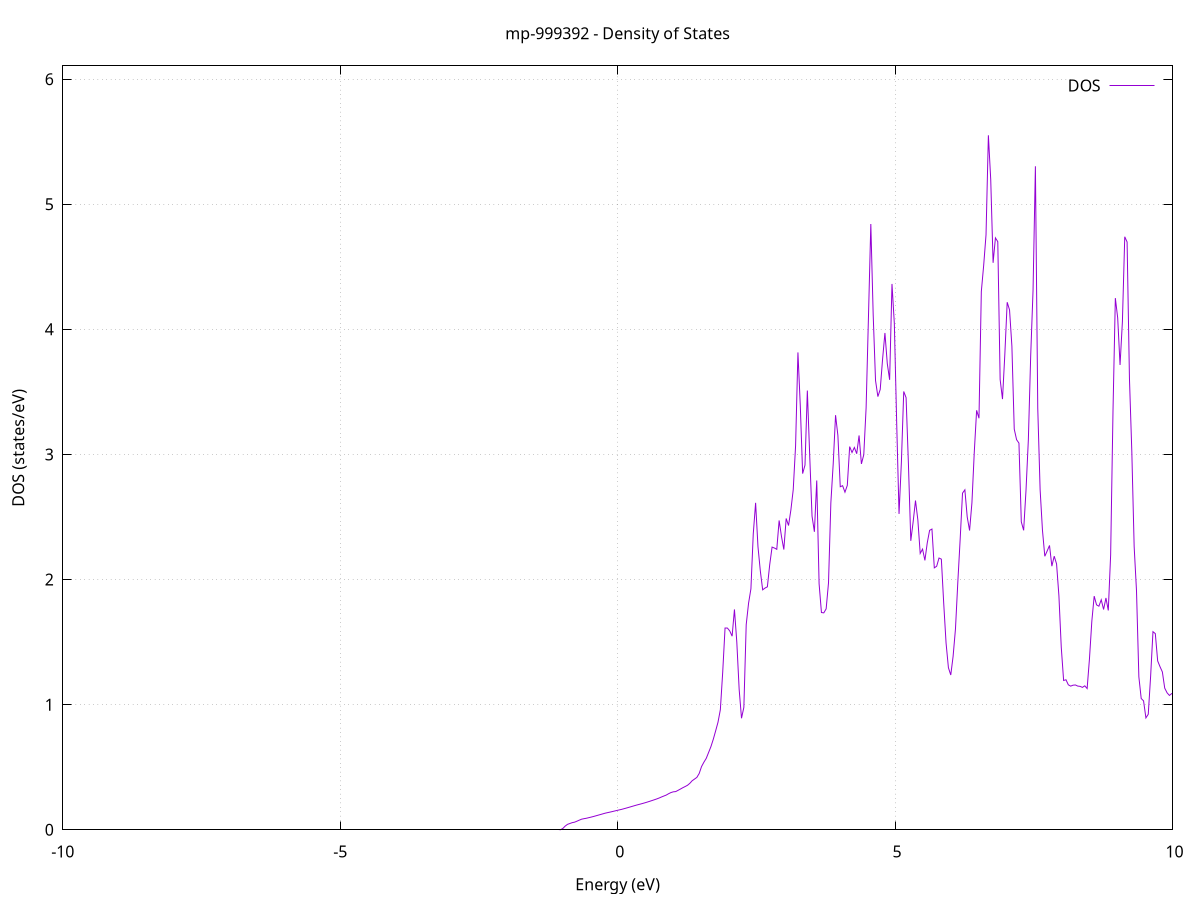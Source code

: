 set title 'mp-999392 - Density of States'
set xlabel 'Energy (eV)'
set ylabel 'DOS (states/eV)'
set grid
set xrange [-10:10]
set yrange [0:6.106]
set xzeroaxis lt -1
set terminal png size 800,600
set output 'mp-999392_dos_gnuplot.png'
plot '-' using 1:2 with lines title 'DOS'
-41.074600 0.000000
-41.032300 0.000000
-40.989900 0.000000
-40.947500 0.000000
-40.905100 0.000000
-40.862800 0.000000
-40.820400 0.000000
-40.778000 0.000000
-40.735600 0.000000
-40.693300 0.000000
-40.650900 0.000000
-40.608500 0.000000
-40.566100 0.000000
-40.523800 0.000000
-40.481400 0.000000
-40.439000 0.000000
-40.396600 0.000000
-40.354300 0.000000
-40.311900 0.000000
-40.269500 0.000000
-40.227100 0.000000
-40.184800 0.000000
-40.142400 0.000000
-40.100000 0.000000
-40.057600 0.000000
-40.015300 0.000000
-39.972900 0.000000
-39.930500 0.000000
-39.888100 0.000000
-39.845800 0.000000
-39.803400 0.000000
-39.761000 0.000000
-39.718600 0.000000
-39.676300 0.000000
-39.633900 0.000000
-39.591500 0.000000
-39.549100 0.000000
-39.506800 0.000000
-39.464400 0.000000
-39.422000 0.000000
-39.379600 0.000000
-39.337300 0.000000
-39.294900 0.000000
-39.252500 0.000000
-39.210100 0.000000
-39.167800 0.000000
-39.125400 0.000000
-39.083000 0.000000
-39.040700 0.000000
-38.998300 0.000000
-38.955900 0.000000
-38.913500 0.000000
-38.871200 0.000000
-38.828800 0.000000
-38.786400 0.000000
-38.744000 0.000000
-38.701700 0.000000
-38.659300 0.000000
-38.616900 0.000000
-38.574500 0.000000
-38.532200 0.000000
-38.489800 0.000000
-38.447400 0.000000
-38.405000 0.000000
-38.362700 0.000000
-38.320300 0.000000
-38.277900 0.000000
-38.235500 0.000000
-38.193200 0.000000
-38.150800 0.000000
-38.108400 0.000000
-38.066000 0.000000
-38.023700 0.000000
-37.981300 0.000000
-37.938900 0.000000
-37.896500 0.000000
-37.854200 0.000000
-37.811800 0.000000
-37.769400 0.000000
-37.727000 0.000000
-37.684700 0.000000
-37.642300 0.000000
-37.599900 0.000000
-37.557500 0.000000
-37.515200 0.000000
-37.472800 0.000000
-37.430400 0.000000
-37.388000 0.000000
-37.345700 0.000000
-37.303300 0.000000
-37.260900 0.000000
-37.218500 0.207700
-37.176200 6.551600
-37.133800 9.417900
-37.091400 7.077300
-37.049000 5.671300
-37.006700 5.354200
-36.964300 9.426000
-36.921900 15.012200
-36.879500 18.367200
-36.837200 13.080000
-36.794800 6.071200
-36.752400 15.948000
-36.710000 46.017800
-36.667700 18.305000
-36.625300 10.434500
-36.582900 8.511300
-36.540500 0.000000
-36.498200 0.000000
-36.455800 0.000000
-36.413400 0.000000
-36.371000 0.000000
-36.328700 0.000000
-36.286300 0.000000
-36.243900 0.000000
-36.201500 0.000000
-36.159200 0.000000
-36.116800 0.000000
-36.074400 0.000000
-36.032000 0.000000
-35.989700 0.000000
-35.947300 0.000000
-35.904900 0.000000
-35.862500 0.000000
-35.820200 0.000000
-35.777800 0.000000
-35.735400 0.000000
-35.693000 0.000000
-35.650700 0.000000
-35.608300 0.000000
-35.565900 0.000000
-35.523500 0.000000
-35.481200 0.000000
-35.438800 0.000000
-35.396400 0.000000
-35.354000 0.000000
-35.311700 0.000000
-35.269300 0.000000
-35.226900 0.000000
-35.184500 0.000000
-35.142200 0.000000
-35.099800 0.000000
-35.057400 0.000000
-35.015000 0.000000
-34.972700 0.000000
-34.930300 0.000000
-34.887900 0.000000
-34.845500 0.000000
-34.803200 0.000000
-34.760800 0.000000
-34.718400 0.000000
-34.676000 0.000000
-34.633700 0.000000
-34.591300 0.000000
-34.548900 0.000000
-34.506600 0.000000
-34.464200 0.000000
-34.421800 0.000000
-34.379400 0.000000
-34.337100 0.000000
-34.294700 0.000000
-34.252300 0.000000
-34.209900 0.000000
-34.167600 0.000000
-34.125200 0.000000
-34.082800 0.000000
-34.040400 0.000000
-33.998100 0.000000
-33.955700 0.000000
-33.913300 0.000000
-33.870900 0.000000
-33.828600 0.000000
-33.786200 0.000000
-33.743800 0.000000
-33.701400 0.000000
-33.659100 0.000000
-33.616700 0.000000
-33.574300 0.000000
-33.531900 0.000000
-33.489600 0.000000
-33.447200 0.000000
-33.404800 0.000000
-33.362400 0.000000
-33.320100 0.000000
-33.277700 0.000000
-33.235300 0.000000
-33.192900 0.000000
-33.150600 0.000000
-33.108200 0.000000
-33.065800 0.000000
-33.023400 0.000000
-32.981100 0.000000
-32.938700 0.000000
-32.896300 0.000000
-32.853900 0.000000
-32.811600 0.000000
-32.769200 0.000000
-32.726800 0.000000
-32.684400 0.000000
-32.642100 0.000000
-32.599700 0.000000
-32.557300 0.000000
-32.514900 0.000000
-32.472600 0.000000
-32.430200 0.000000
-32.387800 0.000000
-32.345400 0.000000
-32.303100 0.000000
-32.260700 0.000000
-32.218300 0.000000
-32.175900 0.000000
-32.133600 0.000000
-32.091200 0.000000
-32.048800 0.000000
-32.006400 0.000000
-31.964100 0.000000
-31.921700 0.000000
-31.879300 0.000000
-31.836900 0.000000
-31.794600 0.000000
-31.752200 0.000000
-31.709800 0.000000
-31.667400 0.000000
-31.625100 0.000000
-31.582700 0.000000
-31.540300 0.000000
-31.497900 0.000000
-31.455600 0.000000
-31.413200 0.000000
-31.370800 0.000000
-31.328400 0.000000
-31.286100 0.000000
-31.243700 0.000000
-31.201300 0.000000
-31.158900 0.000000
-31.116600 0.000000
-31.074200 0.000000
-31.031800 0.000000
-30.989400 0.000000
-30.947100 0.000000
-30.904700 0.000000
-30.862300 0.000000
-30.819900 0.000000
-30.777600 0.000000
-30.735200 0.000000
-30.692800 0.000000
-30.650400 0.000000
-30.608100 0.000000
-30.565700 0.000000
-30.523300 0.000000
-30.480900 0.000000
-30.438600 0.000000
-30.396200 0.000000
-30.353800 0.000000
-30.311400 0.000000
-30.269100 0.000000
-30.226700 0.000000
-30.184300 0.000000
-30.141900 0.000000
-30.099600 0.000000
-30.057200 0.000000
-30.014800 0.000000
-29.972500 0.000000
-29.930100 0.000000
-29.887700 0.000000
-29.845300 0.000000
-29.803000 0.000000
-29.760600 0.000000
-29.718200 0.000000
-29.675800 0.000000
-29.633500 0.000000
-29.591100 0.000000
-29.548700 0.000000
-29.506300 0.000000
-29.464000 0.000000
-29.421600 0.000000
-29.379200 0.000000
-29.336800 0.000000
-29.294500 0.000000
-29.252100 0.000000
-29.209700 0.000000
-29.167300 0.000000
-29.125000 0.000000
-29.082600 0.000000
-29.040200 0.000000
-28.997800 0.000000
-28.955500 0.000000
-28.913100 0.000000
-28.870700 0.000000
-28.828300 0.000000
-28.786000 0.000000
-28.743600 0.000000
-28.701200 0.000000
-28.658800 0.000000
-28.616500 0.000000
-28.574100 0.000000
-28.531700 0.000000
-28.489300 0.000000
-28.447000 0.000000
-28.404600 0.000000
-28.362200 0.000000
-28.319800 0.000000
-28.277500 0.000000
-28.235100 0.000000
-28.192700 0.000000
-28.150300 0.000000
-28.108000 0.000000
-28.065600 0.000000
-28.023200 0.000000
-27.980800 0.000000
-27.938500 0.000000
-27.896100 0.000000
-27.853700 0.000000
-27.811300 0.000000
-27.769000 0.000000
-27.726600 0.000000
-27.684200 0.000000
-27.641800 0.000000
-27.599500 0.000000
-27.557100 0.000000
-27.514700 0.000000
-27.472300 0.000000
-27.430000 0.000000
-27.387600 0.000000
-27.345200 0.000000
-27.302800 0.000000
-27.260500 0.000000
-27.218100 0.000000
-27.175700 0.000000
-27.133300 0.000000
-27.091000 0.000000
-27.048600 0.000000
-27.006200 0.000000
-26.963800 0.000000
-26.921500 0.000000
-26.879100 0.000000
-26.836700 0.000000
-26.794300 0.000000
-26.752000 0.000000
-26.709600 0.000000
-26.667200 0.000000
-26.624800 0.000000
-26.582500 0.000000
-26.540100 0.000000
-26.497700 0.000000
-26.455300 0.000000
-26.413000 0.000000
-26.370600 0.000000
-26.328200 0.000000
-26.285800 0.000000
-26.243500 0.000000
-26.201100 0.000000
-26.158700 0.000000
-26.116300 0.000000
-26.074000 0.000000
-26.031600 0.000000
-25.989200 0.000000
-25.946800 0.000000
-25.904500 0.000000
-25.862100 0.000000
-25.819700 0.000000
-25.777300 0.000000
-25.735000 0.000000
-25.692600 0.000000
-25.650200 0.000000
-25.607800 0.000000
-25.565500 0.000000
-25.523100 0.000000
-25.480700 0.000000
-25.438400 0.000000
-25.396000 0.000000
-25.353600 0.000000
-25.311200 0.000000
-25.268900 0.000000
-25.226500 0.000000
-25.184100 0.000000
-25.141700 0.000000
-25.099400 0.000000
-25.057000 0.000000
-25.014600 0.000000
-24.972200 0.000000
-24.929900 0.000000
-24.887500 0.000000
-24.845100 0.000000
-24.802700 0.000000
-24.760400 0.000000
-24.718000 0.000000
-24.675600 0.000000
-24.633200 0.000000
-24.590900 6.424700
-24.548500 16.577700
-24.506100 10.876400
-24.463700 17.717200
-24.421400 7.337600
-24.379000 0.000000
-24.336600 0.000000
-24.294200 0.000000
-24.251900 0.000000
-24.209500 0.000000
-24.167100 0.000000
-24.124700 0.000000
-24.082400 0.000000
-24.040000 0.000000
-23.997600 0.000000
-23.955200 0.000000
-23.912900 0.000000
-23.870500 0.000000
-23.828100 0.000000
-23.785700 0.000000
-23.743400 0.000000
-23.701000 0.000000
-23.658600 0.000000
-23.616200 0.000000
-23.573900 0.000000
-23.531500 0.000000
-23.489100 0.000000
-23.446700 0.000000
-23.404400 0.000000
-23.362000 0.000000
-23.319600 0.000000
-23.277200 0.000000
-23.234900 0.000000
-23.192500 0.000000
-23.150100 0.000000
-23.107700 0.000000
-23.065400 0.000000
-23.023000 0.000000
-22.980600 0.000000
-22.938200 0.000000
-22.895900 0.000000
-22.853500 0.000000
-22.811100 0.000000
-22.768700 0.000000
-22.726400 0.000000
-22.684000 0.000000
-22.641600 0.000000
-22.599200 0.000000
-22.556900 0.000000
-22.514500 0.000000
-22.472100 0.000000
-22.429700 0.000000
-22.387400 0.000000
-22.345000 0.000000
-22.302600 0.000000
-22.260200 0.000000
-22.217900 0.000000
-22.175500 0.000000
-22.133100 0.000000
-22.090700 0.000000
-22.048400 0.000000
-22.006000 0.000000
-21.963600 0.000000
-21.921200 0.000000
-21.878900 0.000000
-21.836500 0.000000
-21.794100 0.000000
-21.751700 0.000000
-21.709400 0.000000
-21.667000 0.000000
-21.624600 0.000000
-21.582200 0.000000
-21.539900 0.000000
-21.497500 0.000000
-21.455100 0.000000
-21.412700 0.000000
-21.370400 0.000000
-21.328000 0.000000
-21.285600 0.000000
-21.243200 0.000000
-21.200900 0.000000
-21.158500 0.000000
-21.116100 0.000000
-21.073800 0.000000
-21.031400 0.000000
-20.989000 0.000000
-20.946600 0.000000
-20.904300 0.000000
-20.861900 0.000000
-20.819500 0.000000
-20.777100 0.000000
-20.734800 0.000000
-20.692400 0.000000
-20.650000 0.000000
-20.607600 0.000000
-20.565300 0.000000
-20.522900 0.000000
-20.480500 0.000000
-20.438100 0.000000
-20.395800 0.000000
-20.353400 0.000000
-20.311000 0.000000
-20.268600 0.000000
-20.226300 0.000000
-20.183900 0.000000
-20.141500 0.000000
-20.099100 0.000000
-20.056800 0.000000
-20.014400 0.000000
-19.972000 0.000000
-19.929600 0.000000
-19.887300 0.000000
-19.844900 0.000000
-19.802500 0.000000
-19.760100 0.000000
-19.717800 0.000000
-19.675400 0.000000
-19.633000 0.000000
-19.590600 0.000000
-19.548300 0.000000
-19.505900 0.000000
-19.463500 0.000000
-19.421100 0.000000
-19.378800 0.000000
-19.336400 0.000000
-19.294000 0.000000
-19.251600 0.000000
-19.209300 0.000000
-19.166900 0.000000
-19.124500 0.000000
-19.082100 0.000000
-19.039800 0.000000
-18.997400 0.000000
-18.955000 0.000000
-18.912600 0.000000
-18.870300 0.000000
-18.827900 0.000000
-18.785500 0.000000
-18.743100 0.000000
-18.700800 0.000000
-18.658400 0.000000
-18.616000 0.000000
-18.573600 0.000000
-18.531300 0.000000
-18.488900 0.000000
-18.446500 0.000000
-18.404100 0.000000
-18.361800 0.000000
-18.319400 0.000000
-18.277000 0.000000
-18.234600 0.000000
-18.192300 0.000000
-18.149900 0.000000
-18.107500 0.000000
-18.065100 0.000000
-18.022800 0.000000
-17.980400 0.000000
-17.938000 0.000000
-17.895600 0.000000
-17.853300 0.000000
-17.810900 0.000000
-17.768500 0.000000
-17.726100 0.000000
-17.683800 0.000000
-17.641400 0.000000
-17.599000 0.000000
-17.556600 0.000000
-17.514300 0.000000
-17.471900 0.000000
-17.429500 0.000000
-17.387100 0.000000
-17.344800 0.000000
-17.302400 0.000000
-17.260000 0.000000
-17.217600 0.000000
-17.175300 0.000000
-17.132900 0.000000
-17.090500 0.000000
-17.048100 0.000000
-17.005800 0.000000
-16.963400 0.000000
-16.921000 0.000000
-16.878600 0.000000
-16.836300 0.000000
-16.793900 0.000000
-16.751500 0.000000
-16.709100 0.000000
-16.666800 0.000000
-16.624400 0.000000
-16.582000 0.000000
-16.539700 0.000000
-16.497300 0.000000
-16.454900 0.000000
-16.412500 0.000000
-16.370200 0.000000
-16.327800 0.000000
-16.285400 0.000000
-16.243000 0.000000
-16.200700 0.000000
-16.158300 0.000000
-16.115900 0.000000
-16.073500 0.000000
-16.031200 0.000000
-15.988800 0.000000
-15.946400 0.000000
-15.904000 0.000000
-15.861700 0.000000
-15.819300 0.000000
-15.776900 0.000000
-15.734500 0.000000
-15.692200 0.000000
-15.649800 0.000000
-15.607400 0.000000
-15.565000 0.000000
-15.522700 0.000000
-15.480300 0.000000
-15.437900 0.000000
-15.395500 0.000000
-15.353200 0.000000
-15.310800 0.000000
-15.268400 0.000000
-15.226000 0.000000
-15.183700 0.000000
-15.141300 0.000000
-15.098900 0.000000
-15.056500 0.000000
-15.014200 0.000000
-14.971800 0.000000
-14.929400 0.000000
-14.887000 0.000000
-14.844700 0.000000
-14.802300 0.000000
-14.759900 0.000000
-14.717500 0.000000
-14.675200 0.000000
-14.632800 0.000000
-14.590400 0.000000
-14.548000 0.000000
-14.505700 0.000000
-14.463300 0.000000
-14.420900 0.000000
-14.378500 0.000000
-14.336200 0.000000
-14.293800 0.000000
-14.251400 0.000000
-14.209000 0.000000
-14.166700 0.000000
-14.124300 0.000000
-14.081900 0.000000
-14.039500 0.000000
-13.997200 0.000000
-13.954800 0.000000
-13.912400 0.000000
-13.870000 0.000000
-13.827700 0.000000
-13.785300 0.000000
-13.742900 0.000000
-13.700500 0.000000
-13.658200 0.000000
-13.615800 0.000000
-13.573400 0.000000
-13.531000 0.000000
-13.488700 0.000000
-13.446300 0.000000
-13.403900 0.000000
-13.361500 0.000000
-13.319200 0.000000
-13.276800 0.000000
-13.234400 0.000000
-13.192000 0.000000
-13.149700 0.000000
-13.107300 0.000000
-13.064900 0.000000
-13.022500 0.000000
-12.980200 0.000000
-12.937800 0.000000
-12.895400 0.000000
-12.853000 0.000000
-12.810700 0.000000
-12.768300 0.000000
-12.725900 0.000000
-12.683500 0.000000
-12.641200 0.000000
-12.598800 0.000000
-12.556400 0.000000
-12.514000 0.000000
-12.471700 0.000000
-12.429300 0.000000
-12.386900 0.000000
-12.344500 0.000000
-12.302200 0.000000
-12.259800 0.000000
-12.217400 0.000000
-12.175000 0.000000
-12.132700 0.000000
-12.090300 0.000000
-12.047900 0.000000
-12.005600 0.000000
-11.963200 0.000000
-11.920800 0.000000
-11.878400 0.000000
-11.836100 0.000000
-11.793700 0.000000
-11.751300 0.000000
-11.708900 0.000000
-11.666600 0.000000
-11.624200 0.000000
-11.581800 0.000000
-11.539400 0.000000
-11.497100 0.000000
-11.454700 0.000000
-11.412300 0.000000
-11.369900 0.000000
-11.327600 0.000000
-11.285200 0.000000
-11.242800 0.000000
-11.200400 0.000000
-11.158100 0.000000
-11.115700 0.000000
-11.073300 0.000000
-11.030900 0.000000
-10.988600 0.000000
-10.946200 0.000000
-10.903800 0.000000
-10.861400 0.000000
-10.819100 0.000000
-10.776700 0.000000
-10.734300 0.000000
-10.691900 0.000000
-10.649600 0.000000
-10.607200 0.000000
-10.564800 0.000000
-10.522400 0.000000
-10.480100 0.000000
-10.437700 0.000000
-10.395300 0.000000
-10.352900 0.000000
-10.310600 0.000000
-10.268200 0.000000
-10.225800 0.000000
-10.183400 0.000000
-10.141100 0.000000
-10.098700 0.000000
-10.056300 0.000000
-10.013900 0.000000
-9.971600 0.000000
-9.929200 0.000000
-9.886800 0.000000
-9.844400 0.000000
-9.802100 0.000000
-9.759700 0.000000
-9.717300 0.000000
-9.674900 0.000000
-9.632600 0.000000
-9.590200 0.000000
-9.547800 0.000000
-9.505400 0.000000
-9.463100 0.000000
-9.420700 0.000000
-9.378300 0.000000
-9.335900 0.000000
-9.293600 0.000000
-9.251200 0.000000
-9.208800 0.000000
-9.166400 0.000000
-9.124100 0.000000
-9.081700 0.000000
-9.039300 0.000000
-8.996900 0.000000
-8.954600 0.000000
-8.912200 0.000000
-8.869800 0.000000
-8.827400 0.000000
-8.785100 0.000000
-8.742700 0.000000
-8.700300 0.000000
-8.657900 0.000000
-8.615600 0.000000
-8.573200 0.000000
-8.530800 0.000000
-8.488400 0.000000
-8.446100 0.000000
-8.403700 0.000000
-8.361300 0.000000
-8.318900 0.000000
-8.276600 0.000000
-8.234200 0.000000
-8.191800 0.000000
-8.149400 0.000000
-8.107100 0.000000
-8.064700 0.000000
-8.022300 0.000000
-7.979900 0.000000
-7.937600 0.000000
-7.895200 0.000000
-7.852800 0.000000
-7.810400 0.000000
-7.768100 0.000000
-7.725700 0.000000
-7.683300 0.000000
-7.640900 0.000000
-7.598600 0.000000
-7.556200 0.000000
-7.513800 0.000000
-7.471500 0.000000
-7.429100 0.000000
-7.386700 0.000000
-7.344300 0.000000
-7.302000 0.000000
-7.259600 0.000000
-7.217200 0.000000
-7.174800 0.000000
-7.132500 0.000000
-7.090100 0.000000
-7.047700 0.000000
-7.005300 0.000000
-6.963000 0.000000
-6.920600 0.000000
-6.878200 0.000000
-6.835800 0.000000
-6.793500 0.000000
-6.751100 0.000000
-6.708700 0.000000
-6.666300 0.000000
-6.624000 0.000000
-6.581600 0.000000
-6.539200 0.000000
-6.496800 0.000000
-6.454500 0.000000
-6.412100 0.000000
-6.369700 0.000000
-6.327300 0.000000
-6.285000 0.000000
-6.242600 0.000000
-6.200200 0.000000
-6.157800 0.000000
-6.115500 0.000000
-6.073100 0.000000
-6.030700 0.000000
-5.988300 0.000000
-5.946000 0.000000
-5.903600 0.000000
-5.861200 0.000000
-5.818800 0.000000
-5.776500 0.000000
-5.734100 0.000000
-5.691700 0.000000
-5.649300 0.000000
-5.607000 0.000000
-5.564600 0.000000
-5.522200 0.000000
-5.479800 0.000000
-5.437500 0.000000
-5.395100 0.000000
-5.352700 0.000000
-5.310300 0.000000
-5.268000 0.000000
-5.225600 0.000000
-5.183200 0.000000
-5.140800 0.000000
-5.098500 0.000000
-5.056100 0.000000
-5.013700 0.000000
-4.971300 0.000000
-4.929000 0.000000
-4.886600 0.000000
-4.844200 0.000000
-4.801800 0.000000
-4.759500 0.000000
-4.717100 0.000000
-4.674700 0.000000
-4.632300 0.000000
-4.590000 0.000000
-4.547600 0.000000
-4.505200 0.000000
-4.462800 0.000000
-4.420500 0.000000
-4.378100 0.000000
-4.335700 0.000000
-4.293300 0.000000
-4.251000 0.000000
-4.208600 0.000000
-4.166200 0.000000
-4.123800 0.000000
-4.081500 0.000000
-4.039100 0.000000
-3.996700 0.000000
-3.954300 0.000000
-3.912000 0.000000
-3.869600 0.000000
-3.827200 0.000000
-3.784800 0.000000
-3.742500 0.000000
-3.700100 0.000000
-3.657700 0.000000
-3.615300 0.000000
-3.573000 0.000000
-3.530600 0.000000
-3.488200 0.000000
-3.445800 0.000000
-3.403500 0.000000
-3.361100 0.000000
-3.318700 0.000000
-3.276300 0.000000
-3.234000 0.000000
-3.191600 0.000000
-3.149200 0.000000
-3.106800 0.000000
-3.064500 0.000000
-3.022100 0.000000
-2.979700 0.000000
-2.937400 0.000000
-2.895000 0.000000
-2.852600 0.000000
-2.810200 0.000000
-2.767900 0.000000
-2.725500 0.000000
-2.683100 0.000000
-2.640700 0.000000
-2.598400 0.000000
-2.556000 0.000000
-2.513600 0.000000
-2.471200 0.000000
-2.428900 0.000000
-2.386500 0.000000
-2.344100 0.000000
-2.301700 0.000000
-2.259400 0.000000
-2.217000 0.000000
-2.174600 0.000000
-2.132200 0.000000
-2.089900 0.000000
-2.047500 0.000000
-2.005100 0.000000
-1.962700 0.000000
-1.920400 0.000000
-1.878000 0.000000
-1.835600 0.000000
-1.793200 0.000000
-1.750900 0.000000
-1.708500 0.000000
-1.666100 0.000000
-1.623700 0.000000
-1.581400 0.000000
-1.539000 0.000000
-1.496600 0.000000
-1.454200 0.000000
-1.411900 0.000000
-1.369500 0.000000
-1.327100 0.000000
-1.284700 0.000000
-1.242400 0.000000
-1.200000 0.000000
-1.157600 0.000000
-1.115200 0.000000
-1.072900 0.000000
-1.030500 0.000200
-0.988100 0.010300
-0.945700 0.029400
-0.903400 0.043500
-0.861000 0.050200
-0.818600 0.057000
-0.776200 0.060800
-0.733900 0.068600
-0.691500 0.076900
-0.649100 0.084700
-0.606700 0.088700
-0.564400 0.092000
-0.522000 0.096600
-0.479600 0.101100
-0.437200 0.106000
-0.394900 0.111200
-0.352500 0.116600
-0.310100 0.121800
-0.267700 0.127200
-0.225400 0.132600
-0.183000 0.136900
-0.140600 0.141000
-0.098200 0.145300
-0.055900 0.149900
-0.013500 0.154400
0.028900 0.158900
0.071300 0.163100
0.113600 0.168300
0.156000 0.173500
0.198400 0.178900
0.240800 0.184400
0.283100 0.189900
0.325500 0.195500
0.367900 0.200600
0.410300 0.205500
0.452600 0.210700
0.495000 0.216100
0.537400 0.221900
0.579800 0.227900
0.622100 0.234100
0.664500 0.240400
0.706900 0.246900
0.749300 0.254200
0.791600 0.262400
0.834000 0.270000
0.876400 0.277500
0.918800 0.288400
0.961100 0.297500
1.003500 0.303400
1.045900 0.305200
1.088300 0.315000
1.130600 0.325300
1.173000 0.335900
1.215400 0.345400
1.257800 0.355300
1.300100 0.371000
1.342500 0.391700
1.384900 0.405000
1.427200 0.418500
1.469600 0.449900
1.512000 0.505000
1.554400 0.540100
1.596700 0.570700
1.639100 0.617800
1.681500 0.665100
1.723900 0.723700
1.766200 0.790500
1.808600 0.859700
1.851000 0.959400
1.893400 1.258800
1.935700 1.612500
1.978100 1.612300
2.020500 1.589200
2.062900 1.547500
2.105200 1.761000
2.147600 1.499700
2.190000 1.122200
2.232400 0.891400
2.274700 0.978700
2.317100 1.639300
2.359500 1.810600
2.401900 1.926000
2.444200 2.365000
2.486600 2.613200
2.529000 2.263100
2.571400 2.069400
2.613700 1.917900
2.656100 1.932100
2.698500 1.942100
2.740900 2.119300
2.783200 2.259700
2.825600 2.252000
2.868000 2.241600
2.910400 2.472400
2.952700 2.344700
2.995100 2.240000
3.037500 2.488400
3.079900 2.432000
3.122200 2.556100
3.164600 2.718400
3.207000 3.069900
3.249400 3.815500
3.291700 3.391600
3.334100 2.846900
3.376500 2.914900
3.418900 3.510600
3.461200 2.994800
3.503600 2.506800
3.546000 2.381800
3.588400 2.792100
3.630700 1.966400
3.673100 1.736400
3.715500 1.733800
3.757900 1.766000
3.800200 1.973200
3.842600 2.613300
3.885000 2.924400
3.927400 3.313900
3.969700 3.151100
4.012100 2.741900
4.054500 2.750200
4.096900 2.698400
4.139200 2.752800
4.181600 3.062700
4.224000 3.015600
4.266400 3.056000
4.308700 3.005800
4.351100 3.151900
4.393500 2.924400
4.435900 2.997600
4.478200 3.373300
4.520600 4.102100
4.563000 4.842200
4.605400 4.119200
4.647700 3.591900
4.690100 3.462400
4.732500 3.519800
4.774900 3.761500
4.817200 3.971000
4.859600 3.726700
4.902000 3.596400
4.944400 4.363100
4.986700 4.047000
5.029100 3.252400
5.071500 2.524600
5.113900 2.939200
5.156200 3.503500
5.198600 3.453900
5.241000 2.918600
5.283400 2.309700
5.325700 2.461100
5.368100 2.631700
5.410500 2.477200
5.452900 2.208700
5.495200 2.243300
5.537600 2.153400
5.580000 2.293100
5.622400 2.393400
5.664700 2.403700
5.707100 2.093500
5.749500 2.106300
5.791900 2.172200
5.834200 2.163200
5.876600 1.810800
5.919000 1.492800
5.961300 1.295700
6.003700 1.237100
6.046100 1.386900
6.088500 1.605400
6.130800 1.978000
6.173200 2.322600
6.215600 2.690800
6.258000 2.717400
6.300300 2.500200
6.342700 2.392200
6.385100 2.613000
6.427500 3.018000
6.469800 3.353000
6.512200 3.289500
6.554600 4.302500
6.597000 4.511700
6.639300 4.755600
6.681700 5.551000
6.724100 5.196900
6.766500 4.531900
6.808800 4.730900
6.851200 4.700800
6.893600 3.599100
6.936000 3.442600
6.978300 3.801000
7.020700 4.216800
7.063100 4.155300
7.105500 3.864900
7.147800 3.202500
7.190200 3.117900
7.232600 3.090600
7.275000 2.461300
7.317300 2.393400
7.359700 2.712100
7.402100 3.117400
7.444500 3.790900
7.486800 4.313600
7.529200 5.303500
7.571600 3.369600
7.614000 2.720500
7.656300 2.394800
7.698700 2.186200
7.741100 2.228500
7.783500 2.272700
7.825800 2.107000
7.868200 2.187000
7.910600 2.125100
7.953000 1.869600
7.995300 1.458300
8.037700 1.193300
8.080100 1.199100
8.122500 1.158800
8.164800 1.148200
8.207200 1.155700
8.249600 1.157500
8.292000 1.148600
8.334300 1.146400
8.376700 1.138200
8.419100 1.150500
8.461500 1.128900
8.503800 1.368800
8.546200 1.666700
8.588600 1.867700
8.631000 1.798000
8.673300 1.787100
8.715700 1.838600
8.758100 1.761000
8.800500 1.852700
8.842800 1.753200
8.885200 2.196900
8.927600 3.347500
8.970000 4.249900
9.012300 4.091400
9.054700 3.715400
9.097100 4.059800
9.139500 4.740100
9.181800 4.698000
9.224200 3.607700
9.266600 3.026400
9.309000 2.263400
9.351300 1.910300
9.393700 1.222500
9.436100 1.049400
9.478500 1.030300
9.520800 0.894100
9.563200 0.923700
9.605600 1.225300
9.648000 1.583400
9.690300 1.567900
9.732700 1.349600
9.775100 1.303500
9.817500 1.261600
9.859800 1.132200
9.902200 1.094800
9.944600 1.073800
9.987000 1.088900
10.029300 1.094700
10.071700 1.083300
10.114100 1.075000
10.156500 1.080300
10.198800 1.025200
10.241200 0.961200
10.283600 0.960100
10.326000 0.968800
10.368300 0.981500
10.410700 0.921800
10.453100 0.904500
10.495400 0.899600
10.537800 0.900400
10.580200 0.907200
10.622600 0.895400
10.664900 0.879100
10.707300 0.862000
10.749700 0.854300
10.792100 0.824300
10.834400 0.821000
10.876800 0.775600
10.919200 0.767400
10.961600 0.765600
11.003900 0.770000
11.046300 0.729000
11.088700 0.686400
11.131100 0.681900
11.173400 0.632200
11.215800 0.568800
11.258200 0.532200
11.300600 0.492200
11.342900 0.473100
11.385300 0.457100
11.427700 0.440100
11.470100 0.418800
11.512400 0.396600
11.554800 0.370600
11.597200 0.346400
11.639600 0.325000
11.681900 0.305100
11.724300 0.313400
11.766700 0.296900
11.809100 0.285300
11.851400 0.276000
11.893800 0.275400
11.936200 0.269300
11.978600 0.271500
12.020900 0.277200
12.063300 0.284000
12.105700 0.293200
12.148100 0.299900
12.190400 0.303800
12.232800 0.310200
12.275200 0.316900
12.317600 0.323500
12.359900 0.330500
12.402300 0.349000
12.444700 0.367400
12.487100 0.387500
12.529400 0.406800
12.571800 0.424500
12.614200 0.439800
12.656600 0.461600
12.698900 0.470700
12.741300 0.466400
12.783700 0.461300
12.826100 0.468000
12.868400 0.469300
12.910800 0.469200
12.953200 0.472800
12.995600 0.485300
13.037900 0.513900
13.080300 0.567500
13.122700 0.657300
13.165100 0.764500
13.207400 0.792400
13.249800 0.734100
13.292200 0.663900
13.334600 0.614500
13.376900 0.578000
13.419300 0.550300
13.461700 0.528900
13.504100 0.511800
13.546400 0.496100
13.588800 0.481400
13.631200 0.466600
13.673600 0.452200
13.715900 0.439700
13.758300 0.429200
13.800700 0.419300
13.843100 0.405800
13.885400 0.396100
13.927800 0.384200
13.970200 0.372400
14.012600 0.361300
14.054900 0.350200
14.097300 0.340700
14.139700 0.327600
14.182100 0.309900
14.224400 0.301500
14.266800 0.293800
14.309200 0.286100
14.351600 0.278200
14.393900 0.270900
14.436300 0.262600
14.478700 0.249900
14.521100 0.239100
14.563400 0.228900
14.605800 0.219500
14.648200 0.210300
14.690600 0.200200
14.732900 0.188400
14.775300 0.173800
14.817700 0.163000
14.860100 0.153700
14.902400 0.147700
14.944800 0.148800
14.987200 0.141400
15.029500 0.130700
15.071900 0.141000
15.114300 0.166300
15.156700 0.147400
15.199000 0.144800
15.241400 0.150700
15.283800 0.172100
15.326200 0.295500
15.368500 0.484800
15.410900 0.429900
15.453300 0.443200
15.495700 0.461200
15.538000 0.524200
15.580400 0.647800
15.622800 0.837600
15.665200 1.183900
15.707500 1.438100
15.749900 1.537500
15.792300 1.569200
15.834700 1.471000
15.877000 1.310900
15.919400 1.286900
15.961800 1.223900
16.004200 1.192400
16.046500 1.116900
16.088900 1.084500
16.131300 1.019700
16.173700 0.972600
16.216000 0.935500
16.258400 0.901200
16.300800 0.870500
16.343200 0.847500
16.385500 0.847300
16.427900 0.834400
16.470300 0.826400
16.512700 0.825600
16.555000 0.838400
16.597400 0.839900
16.639800 0.856700
16.682200 0.890600
16.724500 0.910100
16.766900 0.941500
16.809300 0.981200
16.851700 1.004400
16.894000 1.060300
16.936400 1.097900
16.978800 1.085200
17.021200 1.075000
17.063500 1.107300
17.105900 1.144100
17.148300 1.125200
17.190700 1.054000
17.233000 0.987100
17.275400 0.962900
17.317800 0.939500
17.360200 0.915200
17.402500 0.895300
17.444900 0.883900
17.487300 0.876700
17.529700 0.871400
17.572000 0.869700
17.614400 0.873900
17.656800 0.872600
17.699200 0.868900
17.741500 0.865900
17.783900 0.875800
17.826300 0.890100
17.868700 0.910200
17.911000 0.930200
17.953400 0.943200
17.995800 0.911100
18.038200 0.915600
18.080500 0.933500
18.122900 0.965200
18.165300 0.969600
18.207700 0.870400
18.250000 0.740800
18.292400 0.678300
18.334800 0.641400
18.377200 0.617400
18.419500 0.604200
18.461900 0.587000
18.504300 0.577300
18.546700 0.572700
18.589000 0.577100
18.631400 0.587600
18.673800 0.596600
18.716200 0.626900
18.758500 0.657000
18.800900 0.686200
18.843300 0.720500
18.885700 0.755700
18.928000 0.792800
18.970400 0.846900
19.012800 0.932300
19.055200 0.961800
19.097500 0.949600
19.139900 0.955400
19.182300 0.880100
19.224700 0.883500
19.267000 0.924600
19.309400 0.961100
19.351800 1.007700
19.394200 1.095200
19.436500 1.126900
19.478900 1.041000
19.521300 0.993800
19.563600 1.079600
19.606000 1.057100
19.648400 1.086500
19.690800 1.151700
19.733100 1.386100
19.775500 1.575200
19.817900 1.394000
19.860300 1.099700
19.902600 0.927400
19.945000 0.859400
19.987400 0.859900
20.029800 0.878200
20.072100 1.008600
20.114500 1.048600
20.156900 1.100900
20.199300 1.213000
20.241600 1.308200
20.284000 1.325800
20.326400 1.280100
20.368800 1.247300
20.411100 1.210400
20.453500 1.135400
20.495900 1.100100
20.538300 1.062300
20.580600 1.091200
20.623000 1.024400
20.665400 0.966600
20.707800 0.905500
20.750100 0.890500
20.792500 0.916400
20.834900 0.951200
20.877300 0.995800
20.919600 1.045000
20.962000 1.100200
21.004400 1.101400
21.046800 1.138500
21.089100 1.165000
21.131500 1.152200
21.173900 1.157000
21.216300 1.155100
21.258600 1.148300
21.301000 1.109000
21.343400 1.057800
21.385800 1.002100
21.428100 0.928500
21.470500 0.888300
21.512900 0.860700
21.555300 0.834400
21.597600 0.810300
21.640000 0.795200
21.682400 0.865600
21.724800 0.889700
21.767100 0.989900
21.809500 1.137900
21.851900 1.143300
21.894300 1.163700
21.936600 1.143600
21.979000 1.121400
22.021400 1.065300
22.063800 1.065700
22.106100 1.090200
22.148500 1.159200
22.190900 1.137600
22.233300 1.103500
22.275600 1.050200
22.318000 1.015500
22.360400 0.998800
22.402800 1.021100
22.445100 1.019200
22.487500 1.046200
22.529900 1.123300
22.572300 1.193000
22.614600 1.216700
22.657000 1.187100
22.699400 1.139900
22.741800 1.120900
22.784100 1.107500
22.826500 1.140200
22.868900 1.113800
22.911300 1.048300
22.953600 0.948400
22.996000 0.948200
23.038400 0.995500
23.080800 1.020000
23.123100 1.078200
23.165500 1.084000
23.207900 1.156100
23.250300 1.190700
23.292600 1.254000
23.335000 1.163600
23.377400 1.073300
23.419800 1.021600
23.462100 0.980800
23.504500 0.938200
23.546900 0.914100
23.589300 0.903000
23.631600 0.868800
23.674000 0.848500
23.716400 0.841500
23.758800 0.851400
23.801100 0.906700
23.843500 0.931500
23.885900 0.922400
23.928300 0.914500
23.970600 0.922400
24.013000 0.903700
24.055400 0.898100
24.097700 0.898700
24.140100 0.916700
24.182500 0.960700
24.224900 1.050600
24.267200 1.135700
24.309600 1.180600
24.352000 1.148100
24.394400 0.961200
24.436700 0.822000
24.479100 0.769000
24.521500 0.745600
24.563900 0.743000
24.606200 0.827600
24.648600 0.896500
24.691000 1.022900
24.733400 1.164300
24.775700 1.333200
24.818100 1.297300
24.860500 1.113100
24.902900 1.137500
24.945200 1.288600
24.987600 1.263700
25.030000 1.190700
25.072400 1.147100
25.114700 1.086300
25.157100 1.017800
25.199500 0.947200
25.241900 0.928900
25.284200 0.970800
25.326600 1.111900
25.369000 1.178100
25.411400 1.107700
25.453700 1.101400
25.496100 1.071300
25.538500 1.046400
25.580900 1.030500
25.623200 0.968100
25.665600 0.912400
25.708000 0.975100
25.750400 1.035600
25.792700 1.147300
25.835100 1.049900
25.877500 0.933900
25.919900 0.910100
25.962200 0.945900
26.004600 0.957200
26.047000 0.963500
26.089400 0.947500
26.131700 0.986400
26.174100 1.046400
26.216500 1.022200
26.258900 0.965300
26.301200 0.936600
26.343600 0.929500
26.386000 0.940900
26.428400 0.990300
26.470700 0.998200
26.513100 1.009800
26.555500 0.984400
26.597900 0.974300
26.640200 0.966900
26.682600 0.960000
26.725000 0.960300
26.767400 0.961200
26.809700 0.974900
26.852100 0.971300
26.894500 0.981700
26.936900 1.018400
26.979200 0.989400
27.021600 0.996400
27.064000 1.017400
27.106400 1.056700
27.148700 1.099100
27.191100 1.164600
27.233500 1.327100
27.275900 1.218900
27.318200 1.179400
27.360600 1.136900
27.403000 1.106900
27.445400 1.099500
27.487700 1.127500
27.530100 1.179800
27.572500 1.224800
27.614900 1.166300
27.657200 1.109400
27.699600 1.132000
27.742000 1.066200
27.784400 1.071600
27.826700 1.054900
27.869100 1.133600
27.911500 1.160500
27.953900 1.041700
27.996200 1.025500
28.038600 1.028600
28.081000 1.052700
28.123400 1.081900
28.165700 1.133500
28.208100 1.154000
28.250500 1.197900
28.292900 1.207400
28.335200 1.133500
28.377600 1.113000
28.420000 1.069400
28.462300 1.042200
28.504700 1.031300
28.547100 1.009800
28.589500 0.924500
28.631800 0.940200
28.674200 0.844300
28.716600 0.831400
28.759000 0.841000
28.801300 0.824700
28.843700 0.831800
28.886100 0.838600
28.928500 0.867600
28.970800 0.910300
29.013200 0.893400
29.055600 0.795300
29.098000 0.733700
29.140300 0.734100
29.182700 0.748600
29.225100 0.817000
29.267500 0.824100
29.309800 0.834000
29.352200 0.845400
29.394600 0.848100
29.437000 0.866900
29.479300 0.868900
29.521700 0.879800
29.564100 0.882700
29.606500 0.908100
29.648800 0.943000
29.691200 1.003100
29.733600 1.051200
29.776000 1.161700
29.818300 1.172100
29.860700 1.226500
29.903100 1.476800
29.945500 1.548300
29.987800 1.506200
30.030200 1.484000
30.072600 1.469200
30.115000 1.432600
30.157300 1.408900
30.199700 1.308500
30.242100 1.269700
30.284500 1.254300
30.326800 1.263400
30.369200 1.248800
30.411600 1.213900
30.454000 1.189700
30.496300 1.142800
30.538700 1.066100
30.581100 1.162500
30.623500 1.241400
30.665800 1.324400
30.708200 1.381000
30.750600 1.431800
30.793000 1.546400
30.835300 1.588000
30.877700 1.591000
30.920100 1.581700
30.962500 1.552800
31.004800 1.504800
31.047200 1.406700
31.089600 1.247800
31.132000 1.171200
31.174300 1.114500
31.216700 1.058900
31.259100 1.035700
31.301500 0.988600
31.343800 0.964200
31.386200 0.984900
31.428600 0.980700
31.471000 0.980900
31.513300 1.040000
31.555700 1.028900
31.598100 1.029900
31.640500 1.038000
31.682800 1.036600
31.725200 0.913000
31.767600 0.850200
31.810000 0.816400
31.852300 0.808500
31.894700 0.817100
31.937100 0.790800
31.979500 0.814600
32.021800 0.813700
32.064200 0.829500
32.106600 0.961900
32.149000 1.093600
32.191300 1.156600
32.233700 1.232100
32.276100 1.260900
32.318500 1.239800
32.360800 1.247200
32.403200 1.249900
32.445600 1.256200
32.488000 1.216900
32.530300 1.188400
32.572700 1.201800
32.615100 1.169500
32.657500 1.144700
32.699800 1.120500
32.742200 1.084800
32.784600 1.031600
32.827000 0.958200
32.869300 0.927300
32.911700 0.922100
32.954100 0.924900
32.996400 0.925000
33.038800 0.893300
33.081200 0.896300
33.123600 0.890900
33.165900 0.910000
33.208300 0.923200
33.250700 0.933600
33.293100 0.951700
33.335400 1.014100
33.377800 1.041300
33.420200 1.099200
33.462600 1.127600
33.504900 1.175500
33.547300 1.232900
33.589700 1.231600
33.632100 1.243400
33.674400 1.272300
33.716800 1.286600
33.759200 1.310000
33.801600 1.276300
33.843900 1.172700
33.886300 1.063700
33.928700 0.945400
33.971100 0.854500
34.013400 0.793300
34.055800 0.753900
34.098200 0.732800
34.140600 0.750800
34.182900 0.783800
34.225300 0.816900
34.267700 0.863100
34.310100 0.912800
34.352400 0.984500
34.394800 1.113500
34.437200 1.199600
34.479600 1.275500
34.521900 1.263100
34.564300 1.181300
34.606700 1.150300
34.649100 1.131100
34.691400 1.104700
34.733800 1.134600
34.776200 1.236900
34.818600 1.214100
34.860900 1.206300
34.903300 1.283600
34.945700 1.325300
34.988100 1.304400
35.030400 1.315700
35.072800 1.324500
35.115200 1.276000
35.157600 1.272600
35.199900 1.243200
35.242300 1.321600
35.284700 1.190100
35.327100 1.213100
35.369400 1.281600
35.411800 1.363100
35.454200 1.359700
35.496600 1.391900
35.538900 1.359500
35.581300 1.404900
35.623700 1.461300
35.666100 1.476800
35.708400 1.491200
35.750800 1.489200
35.793200 1.460300
35.835600 1.514300
35.877900 1.422800
35.920300 1.359900
35.962700 1.322100
36.005100 1.301300
36.047400 1.322000
36.089800 1.296400
36.132200 1.296500
36.174600 1.283900
36.216900 1.230800
36.259300 1.200500
36.301700 1.247000
36.344100 1.338500
36.386400 1.421200
36.428800 1.441700
36.471200 1.472500
36.513600 1.443900
36.555900 1.424900
36.598300 1.390100
36.640700 1.362400
36.683100 1.402000
36.725400 1.409000
36.767800 1.376500
36.810200 1.329100
36.852600 1.321700
36.894900 1.358900
36.937300 1.440200
36.979700 1.303100
37.022100 1.329600
37.064400 1.446200
37.106800 1.398800
37.149200 1.378800
37.191600 1.396300
37.233900 1.397400
37.276300 1.427800
37.318700 1.496300
37.361100 1.519700
37.403400 1.513900
37.445800 1.545100
37.488200 1.537800
37.530500 1.368800
37.572900 1.211800
37.615300 1.190900
37.657700 1.161000
37.700000 1.164700
37.742400 1.181700
37.784800 1.207900
37.827200 1.233800
37.869500 1.282200
37.911900 1.342200
37.954300 1.390000
37.996700 1.448300
38.039000 1.385800
38.081400 1.364100
38.123800 1.372900
38.166200 1.381700
38.208500 1.421200
38.250900 1.477700
38.293300 1.593300
38.335700 1.798800
38.378000 2.092700
38.420400 2.320900
38.462800 2.435600
38.505200 2.468000
38.547500 2.589000
38.589900 2.639300
38.632300 2.514300
38.674700 2.587600
38.717000 2.994800
38.759400 3.700000
38.801800 4.071700
38.844200 3.590000
38.886500 3.562900
38.928900 3.887600
38.971300 3.904300
39.013700 3.622700
39.056000 3.829100
39.098400 3.077800
39.140800 2.506000
39.183200 2.348800
39.225500 2.116900
39.267900 1.970700
39.310300 2.033800
39.352700 1.822900
39.395000 1.657900
39.437400 1.458400
39.479800 1.106200
39.522200 0.727800
39.564500 0.345900
39.606900 0.196700
39.649300 0.089600
39.691700 0.041800
39.734000 0.019600
39.776400 0.012200
39.818800 0.008100
39.861200 0.000000
39.903500 0.000000
39.945900 0.000000
39.988300 0.000000
40.030700 0.000000
40.073000 0.000000
40.115400 0.000000
40.157800 0.000000
40.200200 0.000000
40.242500 0.000000
40.284900 0.000000
40.327300 0.000000
40.369700 0.000000
40.412000 0.000000
40.454400 0.000000
40.496800 0.000000
40.539200 0.000000
40.581500 0.000000
40.623900 0.000000
40.666300 0.000000
40.708700 0.000000
40.751000 0.000000
40.793400 0.000000
40.835800 0.000000
40.878200 0.000000
40.920500 0.000000
40.962900 0.000000
41.005300 0.000000
41.047700 0.000000
41.090000 0.000000
41.132400 0.000000
41.174800 0.000000
41.217200 0.000000
41.259500 0.000000
41.301900 0.000000
41.344300 0.000000
41.386700 0.000000
41.429000 0.000000
41.471400 0.000000
41.513800 0.000000
41.556200 0.000000
41.598500 0.000000
41.640900 0.000000
41.683300 0.000000
41.725700 0.000000
41.768000 0.000000
41.810400 0.000000
41.852800 0.000000
41.895200 0.000000
41.937500 0.000000
41.979900 0.000000
42.022300 0.000000
42.064600 0.000000
42.107000 0.000000
42.149400 0.000000
42.191800 0.000000
42.234100 0.000000
42.276500 0.000000
42.318900 0.000000
42.361300 0.000000
42.403600 0.000000
42.446000 0.000000
42.488400 0.000000
42.530800 0.000000
42.573100 0.000000
42.615500 0.000000
42.657900 0.000000
42.700300 0.000000
42.742600 0.000000
42.785000 0.000000
42.827400 0.000000
42.869800 0.000000
42.912100 0.000000
42.954500 0.000000
42.996900 0.000000
43.039300 0.000000
43.081600 0.000000
43.124000 0.000000
43.166400 0.000000
43.208800 0.000000
43.251100 0.000000
43.293500 0.000000
43.335900 0.000000
43.378300 0.000000
43.420600 0.000000
43.463000 0.000000
43.505400 0.000000
43.547800 0.000000
43.590100 0.000000
43.632500 0.000000
43.674900 0.000000
e
